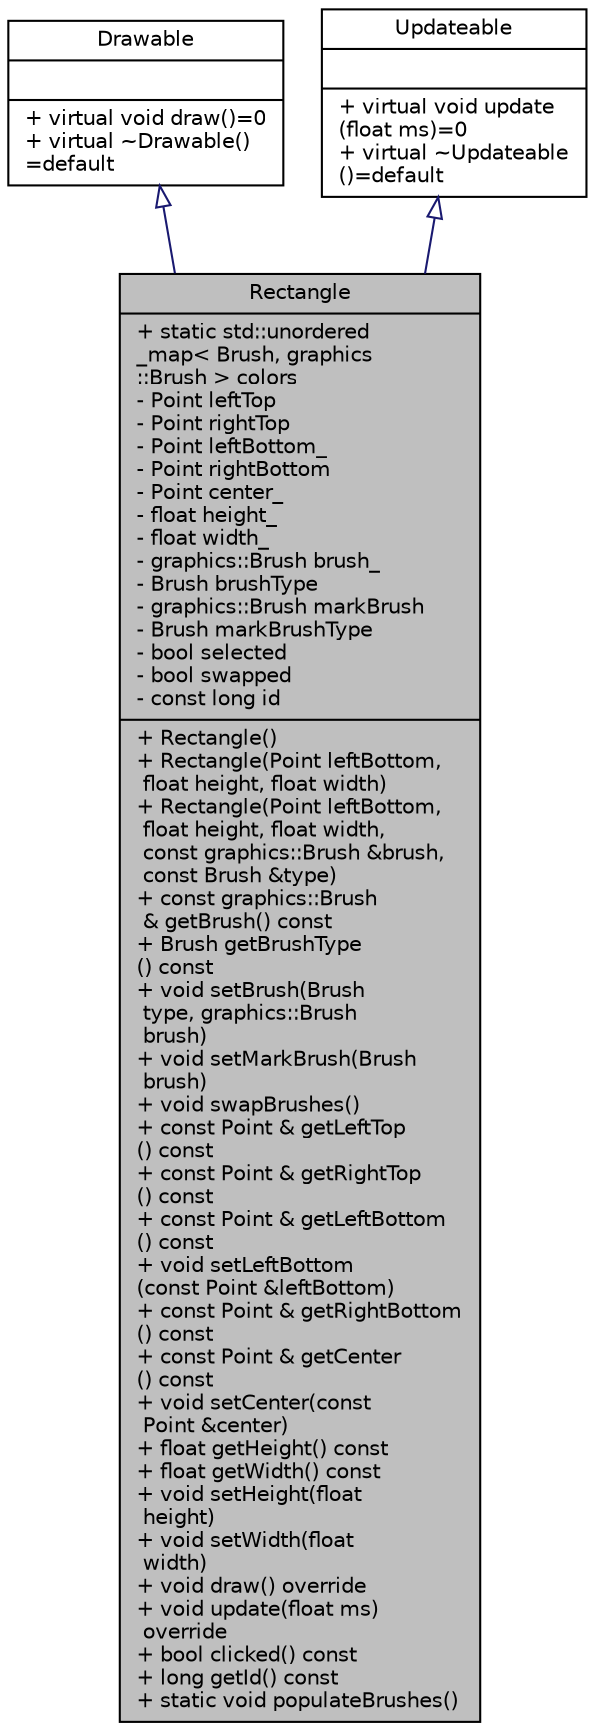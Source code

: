 digraph "Rectangle"
{
 // LATEX_PDF_SIZE
  bgcolor="transparent";
  edge [fontname="Helvetica",fontsize="10",labelfontname="Helvetica",labelfontsize="10"];
  node [fontname="Helvetica",fontsize="10",shape=record];
  Node1 [label="{Rectangle\n|+ static std::unordered\l_map\< Brush, graphics\l::Brush \> colors\l- Point leftTop\l- Point rightTop\l- Point leftBottom_\l- Point rightBottom\l- Point center_\l- float height_\l- float width_\l- graphics::Brush brush_\l- Brush brushType\l- graphics::Brush markBrush\l- Brush markBrushType\l- bool selected\l- bool swapped\l- const long id\l|+  Rectangle()\l+  Rectangle(Point leftBottom,\l float height, float width)\l+  Rectangle(Point leftBottom,\l float height, float width,\l const graphics::Brush &brush,\l const Brush &type)\l+ const graphics::Brush\l & getBrush() const\l+ Brush getBrushType\l() const\l+ void setBrush(Brush\l type, graphics::Brush\l brush)\l+ void setMarkBrush(Brush\l brush)\l+ void swapBrushes()\l+ const Point & getLeftTop\l() const\l+ const Point & getRightTop\l() const\l+ const Point & getLeftBottom\l() const\l+ void setLeftBottom\l(const Point &leftBottom)\l+ const Point & getRightBottom\l() const\l+ const Point & getCenter\l() const\l+ void setCenter(const\l Point &center)\l+ float getHeight() const\l+ float getWidth() const\l+ void setHeight(float\l height)\l+ void setWidth(float\l width)\l+ void draw() override\l+ void update(float ms)\l override\l+ bool clicked() const\l+ long getId() const\l+ static void populateBrushes()\l}",height=0.2,width=0.4,color="black", fillcolor="grey75", style="filled", fontcolor="black",tooltip=" "];
  Node2 -> Node1 [dir="back",color="midnightblue",fontsize="10",style="solid",arrowtail="onormal",fontname="Helvetica"];
  Node2 [label="{Drawable\n||+ virtual void draw()=0\l+ virtual ~Drawable()\l=default\l}",height=0.2,width=0.4,color="black",URL="$de/db8/classDrawable.html",tooltip=" "];
  Node3 -> Node1 [dir="back",color="midnightblue",fontsize="10",style="solid",arrowtail="onormal",fontname="Helvetica"];
  Node3 [label="{Updateable\n||+ virtual void update\l(float ms)=0\l+ virtual ~Updateable\l()=default\l}",height=0.2,width=0.4,color="black",URL="$d2/d7d/classUpdateable.html",tooltip=" "];
}

